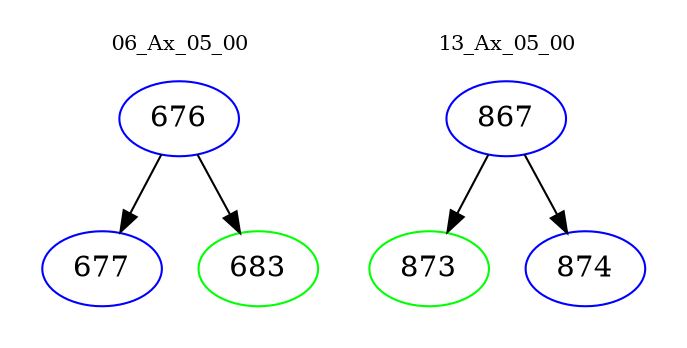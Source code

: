 digraph{
subgraph cluster_0 {
color = white
label = "06_Ax_05_00";
fontsize=10;
T0_676 [label="676", color="blue"]
T0_676 -> T0_677 [color="black"]
T0_677 [label="677", color="blue"]
T0_676 -> T0_683 [color="black"]
T0_683 [label="683", color="green"]
}
subgraph cluster_1 {
color = white
label = "13_Ax_05_00";
fontsize=10;
T1_867 [label="867", color="blue"]
T1_867 -> T1_873 [color="black"]
T1_873 [label="873", color="green"]
T1_867 -> T1_874 [color="black"]
T1_874 [label="874", color="blue"]
}
}
